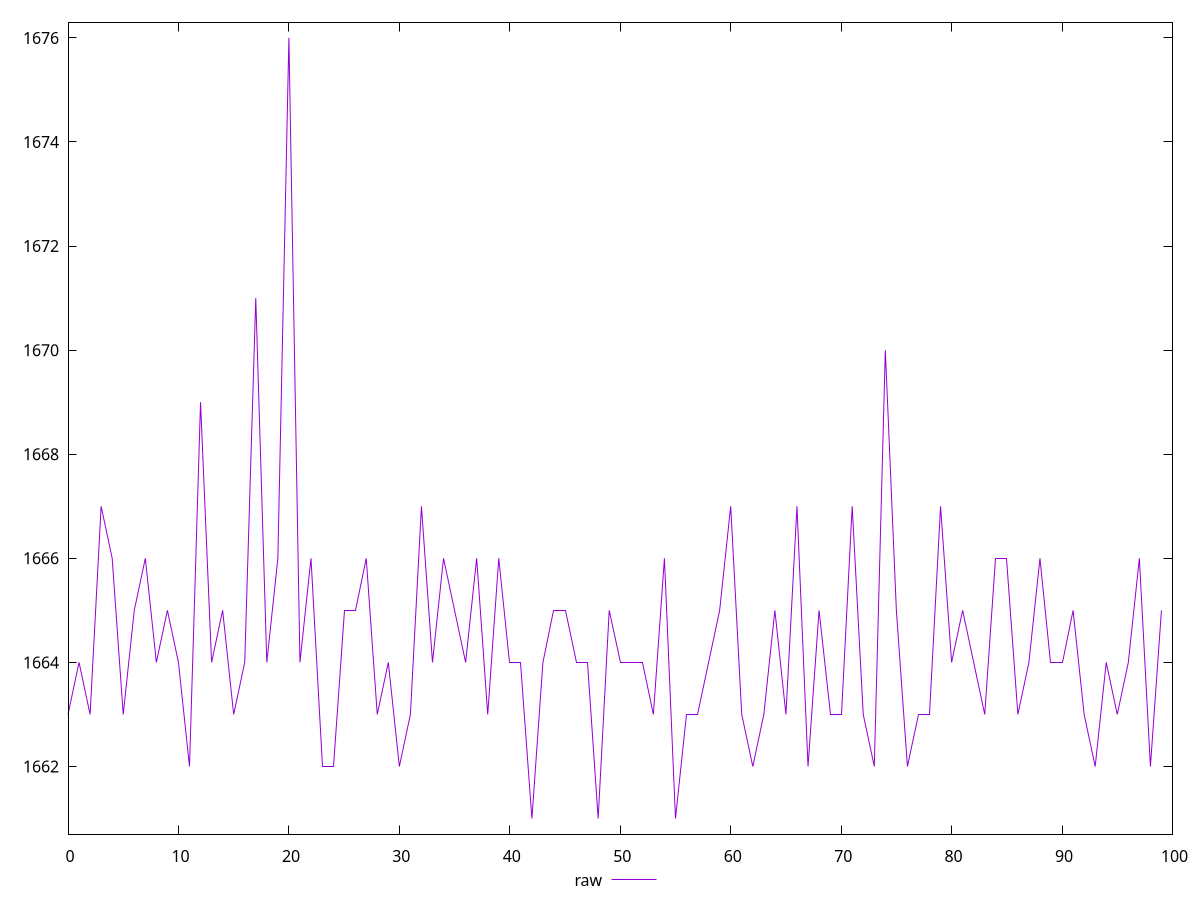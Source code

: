 reset
set terminal svg size 640, 490 enhanced background rgb 'white'
set output "report_00007_2020-12-11T15:55:29.892Z/metrics/samples/pages+cached+noexternal+nofonts+nosvg+noimg+nocss/raw/values.svg"

$raw <<EOF
0 1663
1 1664
2 1663
3 1667
4 1666
5 1663
6 1665
7 1666
8 1664
9 1665
10 1664
11 1662
12 1669
13 1664
14 1665
15 1663
16 1664
17 1671
18 1664
19 1666
20 1676
21 1664
22 1666
23 1662
24 1662
25 1665
26 1665
27 1666
28 1663
29 1664
30 1662
31 1663
32 1667
33 1664
34 1666
35 1665
36 1664
37 1666
38 1663
39 1666
40 1664
41 1664
42 1661
43 1664
44 1665
45 1665
46 1664
47 1664
48 1661
49 1665
50 1664
51 1664
52 1664
53 1663
54 1666
55 1661
56 1663
57 1663
58 1664
59 1665
60 1667
61 1663
62 1662
63 1663
64 1665
65 1663
66 1667
67 1662
68 1665
69 1663
70 1663
71 1667
72 1663
73 1662
74 1670
75 1665
76 1662
77 1663
78 1663
79 1667
80 1664
81 1665
82 1664
83 1663
84 1666
85 1666
86 1663
87 1664
88 1666
89 1664
90 1664
91 1665
92 1663
93 1662
94 1664
95 1663
96 1664
97 1666
98 1662
99 1665
EOF

set key outside below
set yrange [1660.7:1676.3]

plot \
  $raw title "raw" with line, \


reset